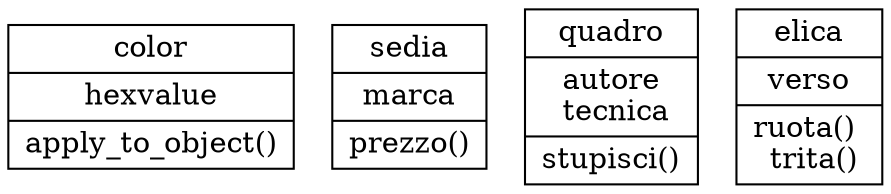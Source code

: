 digraph{
color[shape=record label="{color| hexvalue\n|  apply_to_object()\n}"]  
sedia[shape=record label="{sedia| marca\n|  prezzo()\n}"]  
quadro[shape=record label="{quadro| autore\n tecnica\n|  stupisci()\n}"]  
elica[shape=record label="{elica| verso\n| ruota() \n trita()\n}"]  

}